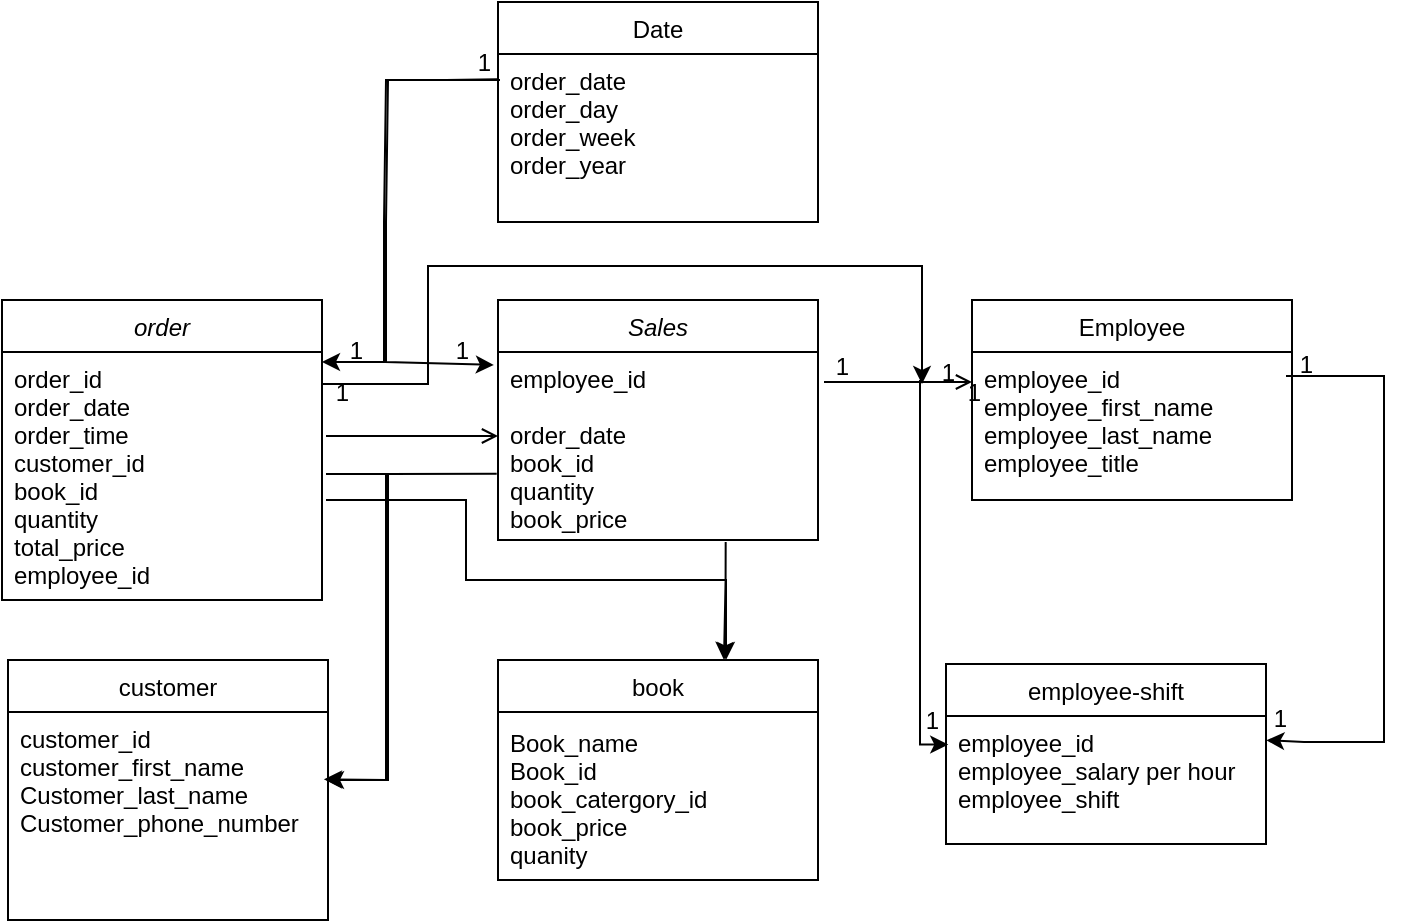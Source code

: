 <mxfile version="25.0.3">
  <diagram id="C5RBs43oDa-KdzZeNtuy" name="Page-1">
    <mxGraphModel dx="1123" dy="1785" grid="1" gridSize="10" guides="1" tooltips="1" connect="1" arrows="1" fold="1" page="1" pageScale="1" pageWidth="827" pageHeight="1169" math="0" shadow="0">
      <root>
        <mxCell id="WIyWlLk6GJQsqaUBKTNV-0" />
        <mxCell id="WIyWlLk6GJQsqaUBKTNV-1" parent="WIyWlLk6GJQsqaUBKTNV-0" />
        <mxCell id="zkfFHV4jXpPFQw0GAbJ--0" value="Sales" style="swimlane;fontStyle=2;align=center;verticalAlign=top;childLayout=stackLayout;horizontal=1;startSize=26;horizontalStack=0;resizeParent=1;resizeLast=0;collapsible=1;marginBottom=0;rounded=0;shadow=0;strokeWidth=1;" parent="WIyWlLk6GJQsqaUBKTNV-1" vertex="1">
          <mxGeometry x="376" y="120" width="160" height="120" as="geometry">
            <mxRectangle x="230" y="140" width="160" height="26" as="alternateBounds" />
          </mxGeometry>
        </mxCell>
        <mxCell id="zkfFHV4jXpPFQw0GAbJ--1" value="employee_id&#xa;&#xa;order_date&#xa;book_id&#xa;quantity&#xa;book_price" style="text;align=left;verticalAlign=top;spacingLeft=4;spacingRight=4;overflow=hidden;rotatable=0;points=[[0,0.5],[1,0.5]];portConstraint=eastwest;" parent="zkfFHV4jXpPFQw0GAbJ--0" vertex="1">
          <mxGeometry y="26" width="160" height="94" as="geometry" />
        </mxCell>
        <mxCell id="zkfFHV4jXpPFQw0GAbJ--6" value="customer" style="swimlane;fontStyle=0;align=center;verticalAlign=top;childLayout=stackLayout;horizontal=1;startSize=26;horizontalStack=0;resizeParent=1;resizeLast=0;collapsible=1;marginBottom=0;rounded=0;shadow=0;strokeWidth=1;" parent="WIyWlLk6GJQsqaUBKTNV-1" vertex="1">
          <mxGeometry x="131" y="300" width="160" height="130" as="geometry">
            <mxRectangle x="130" y="380" width="160" height="26" as="alternateBounds" />
          </mxGeometry>
        </mxCell>
        <mxCell id="zkfFHV4jXpPFQw0GAbJ--7" value="customer_id&#xa;customer_first_name&#xa;Customer_last_name&#xa;Customer_phone_number" style="text;align=left;verticalAlign=top;spacingLeft=4;spacingRight=4;overflow=hidden;rotatable=0;points=[[0,0.5],[1,0.5]];portConstraint=eastwest;" parent="zkfFHV4jXpPFQw0GAbJ--6" vertex="1">
          <mxGeometry y="26" width="160" height="74" as="geometry" />
        </mxCell>
        <mxCell id="zkfFHV4jXpPFQw0GAbJ--13" value="book" style="swimlane;fontStyle=0;align=center;verticalAlign=top;childLayout=stackLayout;horizontal=1;startSize=26;horizontalStack=0;resizeParent=1;resizeLast=0;collapsible=1;marginBottom=0;rounded=0;shadow=0;strokeWidth=1;" parent="WIyWlLk6GJQsqaUBKTNV-1" vertex="1">
          <mxGeometry x="376" y="300" width="160" height="110" as="geometry">
            <mxRectangle x="340" y="380" width="170" height="26" as="alternateBounds" />
          </mxGeometry>
        </mxCell>
        <mxCell id="zkfFHV4jXpPFQw0GAbJ--17" value="Employee" style="swimlane;fontStyle=0;align=center;verticalAlign=top;childLayout=stackLayout;horizontal=1;startSize=26;horizontalStack=0;resizeParent=1;resizeLast=0;collapsible=1;marginBottom=0;rounded=0;shadow=0;strokeWidth=1;" parent="WIyWlLk6GJQsqaUBKTNV-1" vertex="1">
          <mxGeometry x="613" y="120" width="160" height="100" as="geometry">
            <mxRectangle x="550" y="140" width="160" height="26" as="alternateBounds" />
          </mxGeometry>
        </mxCell>
        <mxCell id="zkfFHV4jXpPFQw0GAbJ--18" value="employee_id&#xa;employee_first_name&#xa;employee_last_name&#xa;employee_title" style="text;align=left;verticalAlign=top;spacingLeft=4;spacingRight=4;overflow=hidden;rotatable=0;points=[[0,0.5],[1,0.5]];portConstraint=eastwest;" parent="zkfFHV4jXpPFQw0GAbJ--17" vertex="1">
          <mxGeometry y="26" width="160" height="64" as="geometry" />
        </mxCell>
        <mxCell id="zkfFHV4jXpPFQw0GAbJ--26" value="" style="endArrow=open;shadow=0;strokeWidth=1;rounded=0;curved=0;endFill=1;edgeStyle=elbowEdgeStyle;elbow=vertical;exitX=0;exitY=0.75;exitDx=0;exitDy=0;" parent="WIyWlLk6GJQsqaUBKTNV-1" edge="1">
          <mxGeometry x="0.5" y="41" relative="1" as="geometry">
            <mxPoint x="539" y="161" as="sourcePoint" />
            <mxPoint x="613" y="161" as="targetPoint" />
            <mxPoint x="-40" y="32" as="offset" />
          </mxGeometry>
        </mxCell>
        <mxCell id="zkfFHV4jXpPFQw0GAbJ--27" value="" style="resizable=0;align=left;verticalAlign=bottom;labelBackgroundColor=none;fontSize=12;" parent="zkfFHV4jXpPFQw0GAbJ--26" connectable="0" vertex="1">
          <mxGeometry x="-1" relative="1" as="geometry">
            <mxPoint x="48" y="4" as="offset" />
          </mxGeometry>
        </mxCell>
        <mxCell id="zkfFHV4jXpPFQw0GAbJ--28" value="1" style="resizable=0;align=right;verticalAlign=bottom;labelBackgroundColor=none;fontSize=12;" parent="zkfFHV4jXpPFQw0GAbJ--26" connectable="0" vertex="1">
          <mxGeometry x="1" relative="1" as="geometry">
            <mxPoint x="-7" y="4" as="offset" />
          </mxGeometry>
        </mxCell>
        <mxCell id="-TSrZAvqckABh9T7--YC-5" value="order" style="swimlane;fontStyle=2;align=center;verticalAlign=top;childLayout=stackLayout;horizontal=1;startSize=26;horizontalStack=0;resizeParent=1;resizeLast=0;collapsible=1;marginBottom=0;rounded=0;shadow=0;strokeWidth=1;" parent="WIyWlLk6GJQsqaUBKTNV-1" vertex="1">
          <mxGeometry x="128" y="120" width="160" height="150" as="geometry">
            <mxRectangle x="230" y="140" width="160" height="26" as="alternateBounds" />
          </mxGeometry>
        </mxCell>
        <mxCell id="-TSrZAvqckABh9T7--YC-6" value="order_id&#xa;order_date&#xa;order_time&#xa;customer_id&#xa;book_id&#xa;quantity&#xa;total_price&#xa;employee_id" style="text;align=left;verticalAlign=top;spacingLeft=4;spacingRight=4;overflow=hidden;rotatable=0;points=[[0,0.5],[1,0.5]];portConstraint=eastwest;" parent="-TSrZAvqckABh9T7--YC-5" vertex="1">
          <mxGeometry y="26" width="160" height="124" as="geometry" />
        </mxCell>
        <mxCell id="-TSrZAvqckABh9T7--YC-7" value="" style="resizable=0;align=left;verticalAlign=bottom;labelBackgroundColor=none;fontSize=12;" parent="WIyWlLk6GJQsqaUBKTNV-1" connectable="0" vertex="1">
          <mxGeometry x="288" y="165" as="geometry" />
        </mxCell>
        <mxCell id="-TSrZAvqckABh9T7--YC-11" value="" style="shape=image;html=1;verticalAlign=top;verticalLabelPosition=bottom;labelBackgroundColor=#ffffff;imageAspect=0;aspect=fixed;image=https://cdn0.iconfinder.com/data/icons/phosphor-regular-vol-3/256/infinity-128.png" parent="WIyWlLk6GJQsqaUBKTNV-1" vertex="1">
          <mxGeometry x="291" y="165" width="28" height="28" as="geometry" />
        </mxCell>
        <mxCell id="-TSrZAvqckABh9T7--YC-12" value="" style="shape=image;html=1;verticalAlign=top;verticalLabelPosition=bottom;labelBackgroundColor=#ffffff;imageAspect=0;aspect=fixed;image=https://cdn0.iconfinder.com/data/icons/phosphor-regular-vol-3/256/infinity-128.png" parent="WIyWlLk6GJQsqaUBKTNV-1" vertex="1">
          <mxGeometry x="355" y="168" width="20" height="20" as="geometry" />
        </mxCell>
        <mxCell id="-TSrZAvqckABh9T7--YC-13" value="employee-shift" style="swimlane;fontStyle=0;align=center;verticalAlign=top;childLayout=stackLayout;horizontal=1;startSize=26;horizontalStack=0;resizeParent=1;resizeLast=0;collapsible=1;marginBottom=0;rounded=0;shadow=0;strokeWidth=1;" parent="WIyWlLk6GJQsqaUBKTNV-1" vertex="1">
          <mxGeometry x="600" y="302" width="160" height="90" as="geometry">
            <mxRectangle x="340" y="380" width="170" height="26" as="alternateBounds" />
          </mxGeometry>
        </mxCell>
        <mxCell id="-TSrZAvqckABh9T7--YC-14" value="employee_id&#xa;employee_salary per hour&#xa;employee_shift" style="text;align=left;verticalAlign=top;spacingLeft=4;spacingRight=4;overflow=hidden;rotatable=0;points=[[0,0.5],[1,0.5]];portConstraint=eastwest;" parent="-TSrZAvqckABh9T7--YC-13" vertex="1">
          <mxGeometry y="26" width="160" height="54" as="geometry" />
        </mxCell>
        <mxCell id="-TSrZAvqckABh9T7--YC-22" style="edgeStyle=orthogonalEdgeStyle;rounded=0;orthogonalLoop=1;jettySize=auto;html=1;entryX=1.001;entryY=0.225;entryDx=0;entryDy=0;entryPerimeter=0;" parent="WIyWlLk6GJQsqaUBKTNV-1" target="-TSrZAvqckABh9T7--YC-14" edge="1">
          <mxGeometry relative="1" as="geometry">
            <mxPoint x="770" y="158" as="sourcePoint" />
            <mxPoint x="778.68" y="347.332" as="targetPoint" />
            <Array as="points">
              <mxPoint x="819" y="158" />
              <mxPoint x="819" y="341" />
              <mxPoint x="779" y="341" />
            </Array>
          </mxGeometry>
        </mxCell>
        <mxCell id="-TSrZAvqckABh9T7--YC-23" value="1" style="resizable=0;align=right;verticalAlign=bottom;labelBackgroundColor=none;fontSize=12;" parent="WIyWlLk6GJQsqaUBKTNV-1" connectable="0" vertex="1">
          <mxGeometry x="619" y="175" as="geometry" />
        </mxCell>
        <mxCell id="-TSrZAvqckABh9T7--YC-24" value="1" style="resizable=0;align=right;verticalAlign=bottom;labelBackgroundColor=none;fontSize=12;" parent="WIyWlLk6GJQsqaUBKTNV-1" connectable="0" vertex="1">
          <mxGeometry x="785" y="161" as="geometry" />
        </mxCell>
        <mxCell id="-TSrZAvqckABh9T7--YC-25" value="1" style="resizable=0;align=right;verticalAlign=bottom;labelBackgroundColor=none;fontSize=12;" parent="WIyWlLk6GJQsqaUBKTNV-1" connectable="0" vertex="1">
          <mxGeometry x="772" y="338" as="geometry" />
        </mxCell>
        <mxCell id="ryQpXYBxK8UdzC2xp6d0-1" value="" style="endArrow=open;shadow=0;strokeWidth=1;rounded=0;curved=0;endFill=1;edgeStyle=elbowEdgeStyle;elbow=horizontal;" edge="1" parent="WIyWlLk6GJQsqaUBKTNV-1">
          <mxGeometry x="0.5" y="41" relative="1" as="geometry">
            <mxPoint x="290" y="188" as="sourcePoint" />
            <mxPoint x="376" y="188" as="targetPoint" />
            <mxPoint x="-40" y="32" as="offset" />
          </mxGeometry>
        </mxCell>
        <mxCell id="ryQpXYBxK8UdzC2xp6d0-2" value="" style="resizable=0;align=left;verticalAlign=bottom;labelBackgroundColor=none;fontSize=12;" connectable="0" vertex="1" parent="ryQpXYBxK8UdzC2xp6d0-1">
          <mxGeometry x="-1" relative="1" as="geometry">
            <mxPoint x="48" y="4" as="offset" />
          </mxGeometry>
        </mxCell>
        <mxCell id="ryQpXYBxK8UdzC2xp6d0-5" value="" style="edgeStyle=none;rounded=0;orthogonalLoop=1;jettySize=auto;html=1;entryX=0.987;entryY=0.455;entryDx=0;entryDy=0;entryPerimeter=0;" edge="1" parent="WIyWlLk6GJQsqaUBKTNV-1" target="zkfFHV4jXpPFQw0GAbJ--7">
          <mxGeometry relative="1" as="geometry">
            <mxPoint x="290" y="207" as="sourcePoint" />
            <mxPoint x="378.88" y="352.484" as="targetPoint" />
            <Array as="points">
              <mxPoint x="320" y="207" />
              <mxPoint x="320" y="290" />
              <mxPoint x="320" y="360" />
            </Array>
          </mxGeometry>
        </mxCell>
        <mxCell id="zkfFHV4jXpPFQw0GAbJ--14" value="Book_name&#xa;Book_id&#xa;book_catergory_id&#xa;book_price&#xa;quanity" style="text;align=left;verticalAlign=top;spacingLeft=4;spacingRight=4;overflow=hidden;rotatable=0;points=[[0,0.5],[1,0.5]];portConstraint=eastwest;" parent="WIyWlLk6GJQsqaUBKTNV-1" vertex="1">
          <mxGeometry x="376" y="328" width="160" height="84" as="geometry" />
        </mxCell>
        <mxCell id="ryQpXYBxK8UdzC2xp6d0-7" value="" style="shape=image;html=1;verticalAlign=top;verticalLabelPosition=bottom;labelBackgroundColor=#ffffff;imageAspect=0;aspect=fixed;image=https://cdn0.iconfinder.com/data/icons/phosphor-regular-vol-3/256/infinity-128.png" vertex="1" parent="WIyWlLk6GJQsqaUBKTNV-1">
          <mxGeometry x="292" y="185" width="25" height="25" as="geometry" />
        </mxCell>
        <mxCell id="ryQpXYBxK8UdzC2xp6d0-8" value="" style="shape=image;html=1;verticalAlign=top;verticalLabelPosition=bottom;labelBackgroundColor=#ffffff;imageAspect=0;aspect=fixed;image=https://cdn0.iconfinder.com/data/icons/phosphor-regular-vol-3/256/infinity-128.png" vertex="1" parent="WIyWlLk6GJQsqaUBKTNV-1">
          <mxGeometry x="454" y="279" width="28" height="28" as="geometry" />
        </mxCell>
        <mxCell id="ryQpXYBxK8UdzC2xp6d0-9" style="edgeStyle=orthogonalEdgeStyle;rounded=0;orthogonalLoop=1;jettySize=auto;html=1;entryX=0.007;entryY=0.264;entryDx=0;entryDy=0;entryPerimeter=0;" edge="1" parent="WIyWlLk6GJQsqaUBKTNV-1" target="-TSrZAvqckABh9T7--YC-14">
          <mxGeometry relative="1" as="geometry">
            <mxPoint x="587" y="160" as="sourcePoint" />
            <mxPoint x="587" y="380" as="targetPoint" />
            <Array as="points">
              <mxPoint x="587" y="173" />
              <mxPoint x="587" y="342" />
            </Array>
          </mxGeometry>
        </mxCell>
        <mxCell id="ryQpXYBxK8UdzC2xp6d0-10" value="1" style="resizable=0;align=right;verticalAlign=bottom;labelBackgroundColor=none;fontSize=12;" connectable="0" vertex="1" parent="WIyWlLk6GJQsqaUBKTNV-1">
          <mxGeometry x="553" y="162" as="geometry" />
        </mxCell>
        <mxCell id="ryQpXYBxK8UdzC2xp6d0-11" value="1" style="resizable=0;align=right;verticalAlign=bottom;labelBackgroundColor=none;fontSize=12;" connectable="0" vertex="1" parent="WIyWlLk6GJQsqaUBKTNV-1">
          <mxGeometry x="598" y="339" as="geometry" />
        </mxCell>
        <mxCell id="ryQpXYBxK8UdzC2xp6d0-12" value="Date" style="swimlane;fontStyle=0;align=center;verticalAlign=top;childLayout=stackLayout;horizontal=1;startSize=26;horizontalStack=0;resizeParent=1;resizeLast=0;collapsible=1;marginBottom=0;rounded=0;shadow=0;strokeWidth=1;" vertex="1" parent="WIyWlLk6GJQsqaUBKTNV-1">
          <mxGeometry x="376" y="-29" width="160" height="110" as="geometry">
            <mxRectangle x="340" y="380" width="170" height="26" as="alternateBounds" />
          </mxGeometry>
        </mxCell>
        <mxCell id="ryQpXYBxK8UdzC2xp6d0-13" value="order_date&#xa;order_day&#xa;order_week&#xa;order_year" style="text;align=left;verticalAlign=top;spacingLeft=4;spacingRight=4;overflow=hidden;rotatable=0;points=[[0,0.5],[1,0.5]];portConstraint=eastwest;" vertex="1" parent="ryQpXYBxK8UdzC2xp6d0-12">
          <mxGeometry y="26" width="160" height="71" as="geometry" />
        </mxCell>
        <mxCell id="ryQpXYBxK8UdzC2xp6d0-15" style="edgeStyle=orthogonalEdgeStyle;rounded=0;orthogonalLoop=1;jettySize=auto;html=1;" edge="1" parent="WIyWlLk6GJQsqaUBKTNV-1">
          <mxGeometry relative="1" as="geometry">
            <mxPoint x="288" y="161" as="sourcePoint" />
            <mxPoint x="588" y="162" as="targetPoint" />
            <Array as="points">
              <mxPoint x="288" y="162" />
              <mxPoint x="341" y="162" />
              <mxPoint x="341" y="103" />
              <mxPoint x="588" y="103" />
            </Array>
          </mxGeometry>
        </mxCell>
        <mxCell id="ryQpXYBxK8UdzC2xp6d0-16" style="edgeStyle=orthogonalEdgeStyle;rounded=0;orthogonalLoop=1;jettySize=auto;html=1;exitX=0.699;exitY=1.011;exitDx=0;exitDy=0;exitPerimeter=0;" edge="1" parent="WIyWlLk6GJQsqaUBKTNV-1">
          <mxGeometry relative="1" as="geometry">
            <mxPoint x="489.84" y="241.034" as="sourcePoint" />
            <mxPoint x="489" y="300" as="targetPoint" />
            <Array as="points">
              <mxPoint x="490" y="260" />
              <mxPoint x="489" y="260" />
            </Array>
          </mxGeometry>
        </mxCell>
        <mxCell id="ryQpXYBxK8UdzC2xp6d0-18" style="edgeStyle=orthogonalEdgeStyle;rounded=0;orthogonalLoop=1;jettySize=auto;html=1;" edge="1" parent="WIyWlLk6GJQsqaUBKTNV-1" target="zkfFHV4jXpPFQw0GAbJ--13">
          <mxGeometry relative="1" as="geometry">
            <mxPoint x="290" y="220" as="sourcePoint" />
            <mxPoint x="501.92" y="300" as="targetPoint" />
            <Array as="points">
              <mxPoint x="290" y="220" />
              <mxPoint x="360" y="220" />
              <mxPoint x="360" y="260" />
              <mxPoint x="490" y="260" />
            </Array>
          </mxGeometry>
        </mxCell>
        <mxCell id="ryQpXYBxK8UdzC2xp6d0-22" value="" style="edgeStyle=none;rounded=0;orthogonalLoop=1;jettySize=auto;html=1;entryX=0.987;entryY=0.455;entryDx=0;entryDy=0;entryPerimeter=0;exitX=-0.004;exitY=0.648;exitDx=0;exitDy=0;exitPerimeter=0;" edge="1" parent="WIyWlLk6GJQsqaUBKTNV-1" source="zkfFHV4jXpPFQw0GAbJ--1">
          <mxGeometry relative="1" as="geometry">
            <mxPoint x="369.88" y="207.158" as="sourcePoint" />
            <mxPoint x="290" y="360" as="targetPoint" />
            <Array as="points">
              <mxPoint x="321" y="207" />
              <mxPoint x="321" y="290" />
              <mxPoint x="321" y="360" />
            </Array>
          </mxGeometry>
        </mxCell>
        <mxCell id="ryQpXYBxK8UdzC2xp6d0-24" value="" style="shape=image;html=1;verticalAlign=top;verticalLabelPosition=bottom;labelBackgroundColor=#ffffff;imageAspect=0;aspect=fixed;image=https://cdn0.iconfinder.com/data/icons/phosphor-regular-vol-3/256/infinity-128.png" vertex="1" parent="WIyWlLk6GJQsqaUBKTNV-1">
          <mxGeometry x="289" y="211" width="28" height="28" as="geometry" />
        </mxCell>
        <mxCell id="ryQpXYBxK8UdzC2xp6d0-25" value="" style="shape=image;html=1;verticalAlign=top;verticalLabelPosition=bottom;labelBackgroundColor=#ffffff;imageAspect=0;aspect=fixed;image=https://cdn0.iconfinder.com/data/icons/phosphor-regular-vol-3/256/infinity-128.png" vertex="1" parent="WIyWlLk6GJQsqaUBKTNV-1">
          <mxGeometry x="346" y="187" width="28" height="28" as="geometry" />
        </mxCell>
        <mxCell id="ryQpXYBxK8UdzC2xp6d0-26" value="" style="shape=image;html=1;verticalAlign=top;verticalLabelPosition=bottom;labelBackgroundColor=#ffffff;imageAspect=0;aspect=fixed;image=https://cdn0.iconfinder.com/data/icons/phosphor-regular-vol-3/256/infinity-128.png" vertex="1" parent="WIyWlLk6GJQsqaUBKTNV-1">
          <mxGeometry x="293" y="336" width="28" height="28" as="geometry" />
        </mxCell>
        <mxCell id="ryQpXYBxK8UdzC2xp6d0-27" value="1" style="resizable=0;align=right;verticalAlign=bottom;labelBackgroundColor=none;fontSize=12;" connectable="0" vertex="1" parent="WIyWlLk6GJQsqaUBKTNV-1">
          <mxGeometry x="303" y="175" as="geometry" />
        </mxCell>
        <mxCell id="ryQpXYBxK8UdzC2xp6d0-29" value="" style="edgeStyle=none;rounded=0;orthogonalLoop=1;jettySize=auto;html=1;entryX=0.987;entryY=0.455;entryDx=0;entryDy=0;entryPerimeter=0;exitX=-0.001;exitY=0.178;exitDx=0;exitDy=0;exitPerimeter=0;" edge="1" parent="WIyWlLk6GJQsqaUBKTNV-1" source="ryQpXYBxK8UdzC2xp6d0-13">
          <mxGeometry relative="1" as="geometry">
            <mxPoint x="350" y="10" as="sourcePoint" />
            <mxPoint x="288" y="151" as="targetPoint" />
            <Array as="points">
              <mxPoint x="350" y="10" />
              <mxPoint x="320" y="10" />
              <mxPoint x="319" y="81" />
              <mxPoint x="319" y="151" />
            </Array>
          </mxGeometry>
        </mxCell>
        <mxCell id="ryQpXYBxK8UdzC2xp6d0-30" value="1" style="resizable=0;align=right;verticalAlign=bottom;labelBackgroundColor=none;fontSize=12;" connectable="0" vertex="1" parent="WIyWlLk6GJQsqaUBKTNV-1">
          <mxGeometry x="310" y="154" as="geometry" />
        </mxCell>
        <mxCell id="ryQpXYBxK8UdzC2xp6d0-31" value="" style="edgeStyle=none;rounded=0;orthogonalLoop=1;jettySize=auto;html=1;exitX=-0.001;exitY=0.178;exitDx=0;exitDy=0;exitPerimeter=0;entryX=-0.013;entryY=0.069;entryDx=0;entryDy=0;entryPerimeter=0;" edge="1" parent="WIyWlLk6GJQsqaUBKTNV-1" target="zkfFHV4jXpPFQw0GAbJ--1">
          <mxGeometry relative="1" as="geometry">
            <mxPoint x="377" y="10" as="sourcePoint" />
            <mxPoint x="358" y="149" as="targetPoint" />
            <Array as="points">
              <mxPoint x="351" y="10" />
              <mxPoint x="321" y="10" />
              <mxPoint x="320" y="81" />
              <mxPoint x="320" y="151" />
            </Array>
          </mxGeometry>
        </mxCell>
        <mxCell id="ryQpXYBxK8UdzC2xp6d0-32" value="1" style="resizable=0;align=right;verticalAlign=bottom;labelBackgroundColor=none;fontSize=12;" connectable="0" vertex="1" parent="WIyWlLk6GJQsqaUBKTNV-1">
          <mxGeometry x="363" y="154" as="geometry" />
        </mxCell>
        <mxCell id="ryQpXYBxK8UdzC2xp6d0-33" value="1" style="resizable=0;align=right;verticalAlign=bottom;labelBackgroundColor=none;fontSize=12;" connectable="0" vertex="1" parent="WIyWlLk6GJQsqaUBKTNV-1">
          <mxGeometry x="374" y="10" as="geometry" />
        </mxCell>
      </root>
    </mxGraphModel>
  </diagram>
</mxfile>
